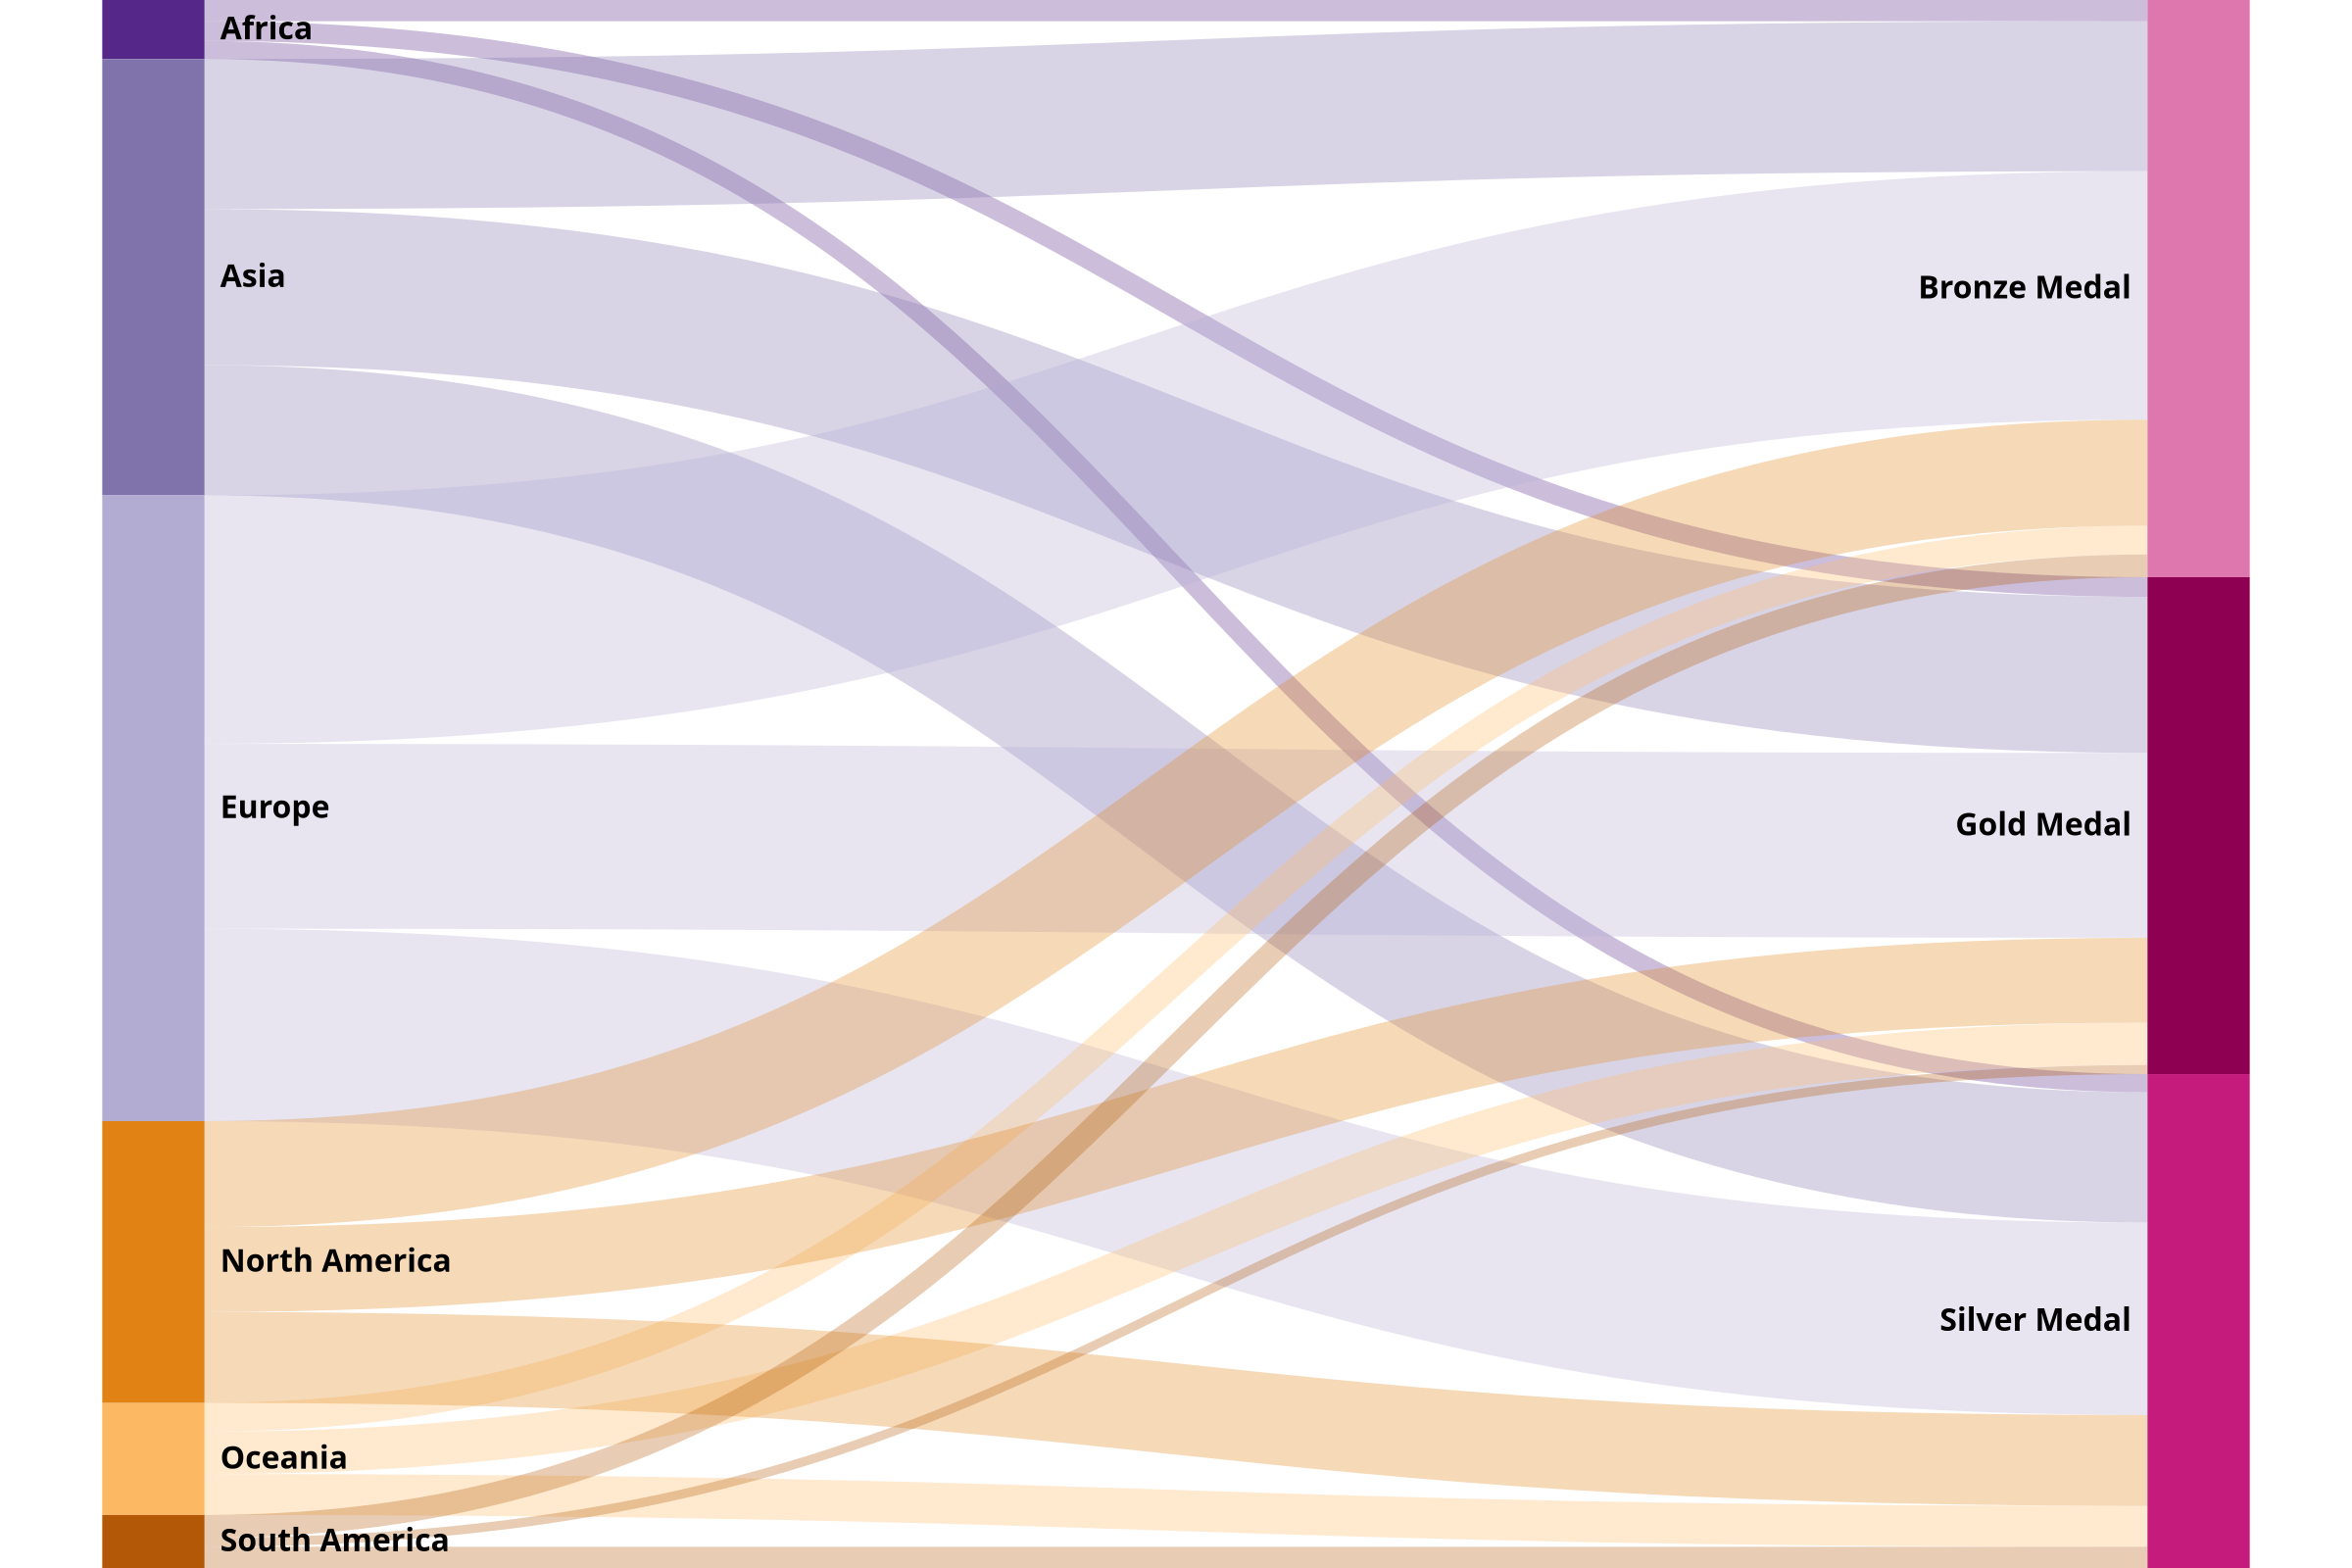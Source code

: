 {
  "$schema": "https://vega.github.io/schema/vega/v5.0.json",
  "width": 1200,
  "height": 800,
  "data": [
    {
      "name": "continent_data",
      "values": {
        "aggregations": {
          "table": {
            "buckets": [
              {
                "key": { "stk1": "Africa", "stk2": "Gold Medal" },
                "doc_count": 13
              },
              {
                "key": { "stk1": "Africa", "stk2": "Silver Medal" },
                "doc_count": 12
              },
              {
                "key": { "stk1": "Africa", "stk2": "Bronze Medal" },
                "doc_count": 14
              },
              {
                "key": { "stk1": "Asia", "stk2": "Gold Medal" },
                "doc_count": 103
              },
              {
                "key": { "stk1": "Asia", "stk2": "Silver Medal" },
                "doc_count": 86
              },
              {
                "key": { "stk1": "Asia", "stk2": "Bronze Medal" },
                "doc_count": 99
              },
              {
                "key": { "stk1": "Europe", "stk2": "Gold Medal" },
                "doc_count": 122
              },
              {
                "key": { "stk1": "Europe", "stk2": "Silver Medal" },
                "doc_count": 127
              },
              {
                "key": { "stk1": "Europe", "stk2": "Bronze Medal" },
                "doc_count": 164
              },
              {
                "key": { "stk1": "Oceania", "stk2": "Gold Medal" },
                "doc_count": 28
              },
              {
                "key": { "stk1": "Oceania", "stk2": "Silver Medal" },
                "doc_count": 27
              },
              {
                "key": { "stk1": "Oceania", "stk2": "Bronze Medal" },
                "doc_count": 19
              },
              {
                "key": { "stk1": "North America", "stk2": "Gold Medal" },
                "doc_count": 56
              },
              {
                "key": { "stk1": "North America", "stk2": "Silver Medal" },
                "doc_count": 60
              },
              {
                "key": { "stk1": "North America", "stk2": "Bronze Medal" },
                "doc_count": 70
              },
              {
                "key": { "stk1": "South America", "stk2": "Gold Medal" },
                "doc_count": 6
              },
              {
                "key": { "stk1": "South America", "stk2": "Silver Medal" },
                "doc_count": 14
              },
              {
                "key": { "stk1": "South America", "stk2": "Bronze Medal" },
                "doc_count": 15
              }
            ]
          }
        }
      },
      "format": { "property": "aggregations.table.buckets" },
      "transform": [
        { "type": "formula", "expr": "datum.key.stk1", "as": "stk1" },
        { "type": "formula", "expr": "datum.key.stk2", "as": "stk2" },
        { "type": "formula", "expr": "datum.doc_count", "as": "size" }
      ]
    },
    {
      "name": "nodes",
      "source": "continent_data",
      "transform": [
        {
          "type": "filter",
          "expr": "!groupSelector || groupSelector.stk1 == datum.stk1 || groupSelector.stk2 == datum.stk2"
        },
        { "type": "formula", "expr": "datum.stk1+datum.stk2", "as": "key" },
        {
          "type": "fold",
          "fields": ["stk1", "stk2"],
          "as": ["stack", "grpId"]
        },
        {
          "type": "formula",
          "expr": "datum.stack == 'stk1' ? datum.stk1+' '+datum.stk2 : datum.stk2+' '+datum.stk1",
          "as": "sortField"
        },
        {
          "type": "stack",
          "groupby": ["stack"],
          "sort": { "field": "sortField", "order": "descending" },
          "field": "size"
        },
        { "type": "formula", "expr": "(datum.y0+datum.y1)/2", "as": "yc" }
      ]
    },
    {
      "name": "groups",
      "source": "nodes",
      "transform": [
        {
          "type": "aggregate",
          "groupby": ["stack", "grpId"],
          "fields": ["size"],
          "ops": ["sum"],
          "as": ["total"]
        },
        {
          "type": "stack",
          "groupby": ["stack"],
          "sort": { "field": "grpId", "order": "descending" },
          "field": "total"
        },
        { "type": "formula", "expr": "scale('y', datum.y0)", "as": "scaledY0" },
        { "type": "formula", "expr": "scale('y', datum.y1)", "as": "scaledY1" },
        {
          "type": "formula",
          "expr": "datum.stack == 'stk1'",
          "as": "rightLabel"
        },
        {
          "type": "formula",
          "expr": "datum.total/domain('y')[1]",
          "as": "percentage"
        }
      ]
    },
    {
      "name": "destinationNodes",
      "source": "nodes",
      "transform": [{ "type": "filter", "expr": "datum.stack == 'stk2'" }]
    },
    {
      "name": "edges",
      "source": "nodes",
      "transform": [
        { "type": "filter", "expr": "datum.stack == 'stk1'" },
        {
          "type": "lookup",
          "from": "destinationNodes",
          "key": "key",
          "fields": ["key"],
          "as": ["target"]
        },
        {
          "type": "linkpath",
          "orient": "horizontal",
          "shape": "diagonal",
          "sourceY": { "expr": "scale('y', datum.yc)" },
          "sourceX": { "expr": "scale('x', 'stk1') + bandwidth('x')" },
          "targetY": { "expr": "scale('y', datum.target.yc)" },
          "targetX": { "expr": "scale('x', 'stk2')" }
        },
        {
          "type": "formula",
          "expr": "range('y')[0]-scale('y', datum.size)",
          "as": "strokeWidth"
        },
        {
          "type": "formula",
          "expr": "datum.size/domain('y')[1]",
          "as": "percentage"
        }
      ]
    }
  ],
  "scales": [
    {
      "name": "x",
      "type": "band",
      "range": "width",
      "domain": ["stk1", "stk2"],
      "paddingOuter": 0.05,
      "paddingInner": 0.95
    },
    {
      "name": "y",
      "type": "linear",
      "range": "height",
      "domain": { "data": "nodes", "field": "y1" }
    },
    {
      "name": "color",
      "type": "ordinal",
      "range": [
        "#542788",
        "#8073ac",
        "#b2abd2",
        "#fdb863",
        "#e08214",
        "#b35806",
        "#8e0152",
        "#c51b7d",
        "#de77ae",
        "#f1b6da",
        "#fdbe85"
      ],
      "domain": { "data": "continent_data", "fields": ["stk1", "stk2"] }
    },
    {
      "name": "stackNames",
      "type": "ordinal",
      "range": ["Source", "Destination"],
      "domain": ["stk1", "stk2"]
    }
  ],
  "marks": [
    {
      "type": "path",
      "name": "edgeMark",
      "from": { "data": "edges" },
      "clip": true,
      "encode": {
        "update": {
          "stroke": [
            {
              "test": "groupSelector && groupSelector.stack=='stk1'",
              "scale": "color",
              "field": "stk2"
            },
            { "scale": "color", "field": "stk1" }
          ],
          "strokeWidth": { "field": "strokeWidth" },
          "path": { "field": "path" },
          "strokeOpacity": {
            "signal": "!groupSelector && (groupHover.stk1 == datum.stk1 || groupHover.stk2 == datum.stk2) ? 0.9 : 0.3"
          },
          "zindex": {
            "signal": "!groupSelector && (groupHover.stk1 == datum.stk1 || groupHover.stk2 == datum.stk2) ? 1 : 0"
          },
          "tooltip": {
            "signal": "'Continent: ' + datum.stk1 + ' | Medal : ' + datum.stk2 + ' | Count: ' + format(datum.size, ',.0f') + ' (' + format(datum.percentage, '.1%') + ')'"
          }
        },
        "hover": {
          "strokeOpacity": { "value": 1 }
        }
      }
    },
    {
      "type": "rect",
      "name": "groupMark",
      "from": { "data": "groups" },
      "encode": {
        "enter": {
          "fill": { "scale": "color", "field": "grpId" },
          "width": { "scale": "x", "band": 1 }
        },
        "update": {
          "x": { "scale": "x", "field": "stack" },
          "y": { "field": "scaledY0" },
          "y2": { "field": "scaledY1" },
          "fillOpacity": { "value": 1 },
          "tooltip": {
            "signal": "datum.grpId + '   ' + format(datum.total, ',.0f') + '   (' + format(datum.percentage, '.1%') + ')'"
          }
        },
        "hover": {
          "fillOpacity": { "value": 1 }
        }
      }
    },
    {
      "type": "text",
      "from": { "data": "groups" },
      "interactive": false,
      "encode": {
        "update": {
          "x": {
            "signal": "scale('x', datum.stack) + (datum.rightLabel ? bandwidth('x') + 8 : -8)"
          },
          "yc": { "signal": "(datum.scaledY0 + datum.scaledY1)/2" },
          "align": { "signal": "datum.rightLabel ? 'left' : 'right'" },
          "baseline": { "value": "middle" },
          "fontWeight": { "value": "bold" },
          "fontSize": { "value": 16 },
          "text": {
            "signal": "abs(datum.scaledY0-datum.scaledY1) > 13 ? datum.grpId : ''"
          }
        }
      }
    }
    ,
    {
      "type": "group",
      "data": [
        {
          "name": "dataForShowAll",
          "values": [{}],
          "transform": [{ "type": "filter", "expr": "groupSelector" }]
        }
      ],
      "encode": {
        "enter": {
          "xc": { "signal": "width/2" },
          "y": { "value": 30 },
          "width": { "value": 80 },
          "height": { "value": 30 }
        }
      },
      "marks": [
        {
          "type": "group",
          "name": "groupReset",
          "from": { "data": "dataForShowAll" },
          "encode": {
            "enter": {
              "cornerRadius": { "value": 6 },
              "fill": { "value": "#f5f5f5" },
              "stroke": { "value": "#c1c1c1" },
              "strokeWidth": { "value": 2 },
              "height": {
                "field": { "group": "height" }
              },
              "width": {
                "field": { "group": "width" }
              }
            },
            "update": {
              "opacity": { "value": 1 }
            },
            "hover": {
              "opacity": { "value": 1 }
            }
          },
          "marks": [
            {
              "type": "text",
              "interactive": false,
              "encode": {
                "enter": {
                  "xc": {
                    "field": { "group": "width" },
                    "mult": 0.5
                  },
                  "yc": {
                    "field": { "group": "height" },
                    "mult": 0.5,
                    "offset": -2
                  },
                  "align": { "value": "center" },
                  "baseline": { "value": "middle" },
                  "fontWeight": { "value": "bold" },
                  "text": { "value": "Show All" }
                }
              }
            }
          ]
        }
      ]
    }
  ],
  "signals": [
    {
      "name": "groupHover",
      "value": {},
      "on": [
        {
          "events": "@groupMark:mouseover",
          "update": "{stk1:datum.stack=='stk1' && datum.grpId, stk2:datum.stack=='stk2' && datum.grpId}"
        },
        { "events": "mouseout", "update": "{}" }
      ]
    },
    {
      "name": "groupSelector",
      "value": false,
      "on": [
        {
          "events": "@groupMark:click!",
          "update": "{stack:datum.stack, stk1:datum.stack=='stk1' && datum.grpId, stk2:datum.stack=='stk2' && datum.grpId}"
        },
        {
          "events": [
            { "type": "click", "markname": "groupReset" },
            { "type": "dblclick" }
          ],
          "update": "false"
        }
      ]
    }
  ]
}
